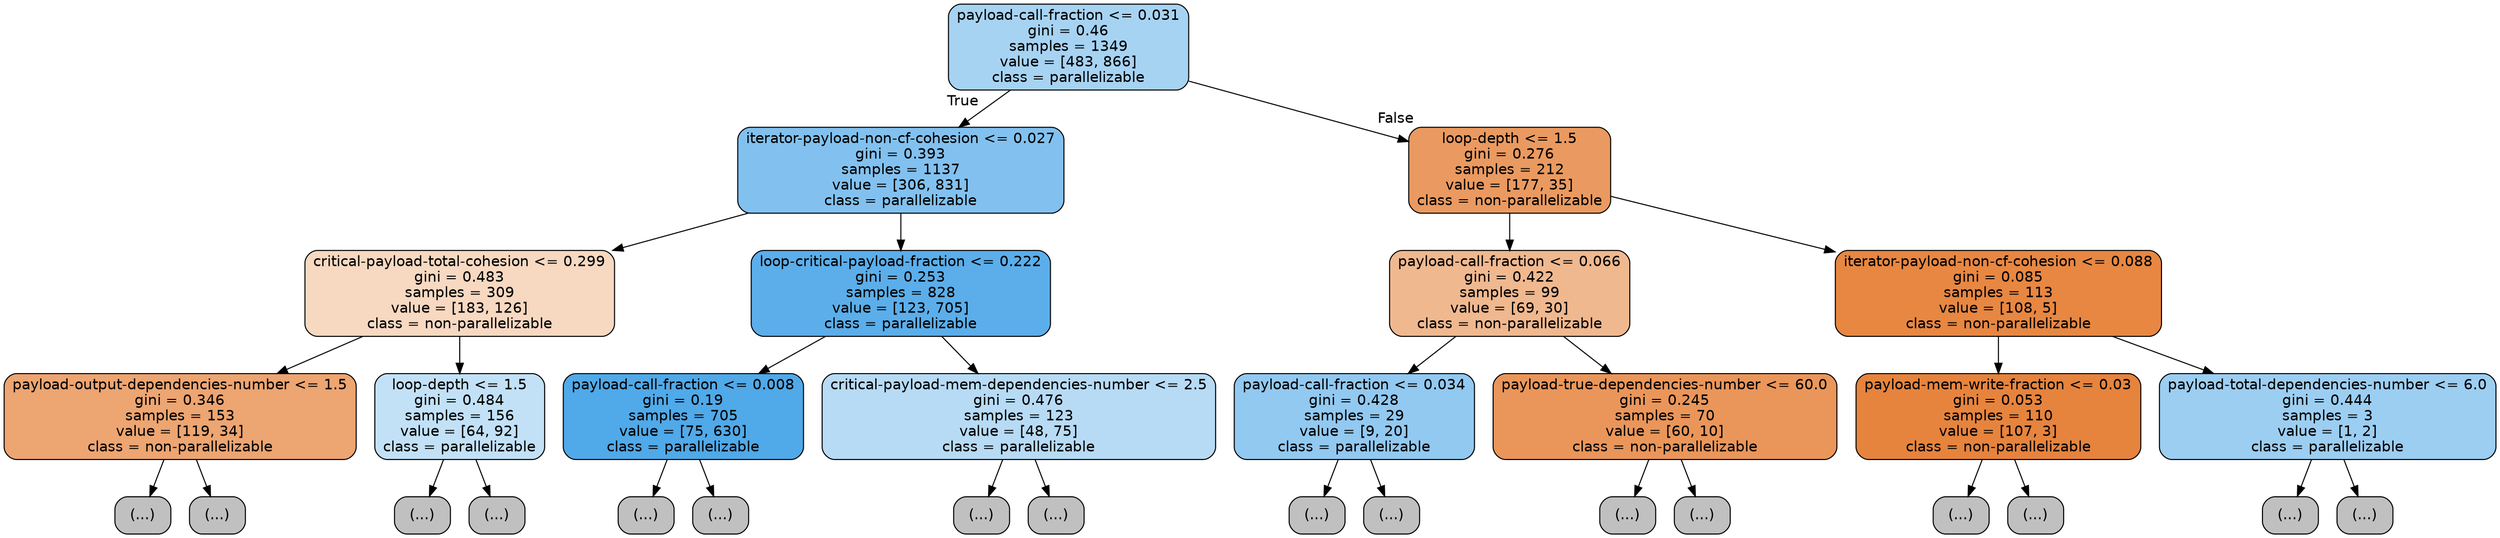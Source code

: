 digraph Tree {
node [shape=box, style="filled, rounded", color="black", fontname=helvetica] ;
edge [fontname=helvetica] ;
0 [label="payload-call-fraction <= 0.031\ngini = 0.46\nsamples = 1349\nvalue = [483, 866]\nclass = parallelizable", fillcolor="#399de571"] ;
1 [label="iterator-payload-non-cf-cohesion <= 0.027\ngini = 0.393\nsamples = 1137\nvalue = [306, 831]\nclass = parallelizable", fillcolor="#399de5a1"] ;
0 -> 1 [labeldistance=2.5, labelangle=45, headlabel="True"] ;
2 [label="critical-payload-total-cohesion <= 0.299\ngini = 0.483\nsamples = 309\nvalue = [183, 126]\nclass = non-parallelizable", fillcolor="#e581394f"] ;
1 -> 2 ;
3 [label="payload-output-dependencies-number <= 1.5\ngini = 0.346\nsamples = 153\nvalue = [119, 34]\nclass = non-parallelizable", fillcolor="#e58139b6"] ;
2 -> 3 ;
4 [label="(...)", fillcolor="#C0C0C0"] ;
3 -> 4 ;
31 [label="(...)", fillcolor="#C0C0C0"] ;
3 -> 31 ;
44 [label="loop-depth <= 1.5\ngini = 0.484\nsamples = 156\nvalue = [64, 92]\nclass = parallelizable", fillcolor="#399de54e"] ;
2 -> 44 ;
45 [label="(...)", fillcolor="#C0C0C0"] ;
44 -> 45 ;
50 [label="(...)", fillcolor="#C0C0C0"] ;
44 -> 50 ;
79 [label="loop-critical-payload-fraction <= 0.222\ngini = 0.253\nsamples = 828\nvalue = [123, 705]\nclass = parallelizable", fillcolor="#399de5d3"] ;
1 -> 79 ;
80 [label="payload-call-fraction <= 0.008\ngini = 0.19\nsamples = 705\nvalue = [75, 630]\nclass = parallelizable", fillcolor="#399de5e1"] ;
79 -> 80 ;
81 [label="(...)", fillcolor="#C0C0C0"] ;
80 -> 81 ;
186 [label="(...)", fillcolor="#C0C0C0"] ;
80 -> 186 ;
193 [label="critical-payload-mem-dependencies-number <= 2.5\ngini = 0.476\nsamples = 123\nvalue = [48, 75]\nclass = parallelizable", fillcolor="#399de55c"] ;
79 -> 193 ;
194 [label="(...)", fillcolor="#C0C0C0"] ;
193 -> 194 ;
213 [label="(...)", fillcolor="#C0C0C0"] ;
193 -> 213 ;
238 [label="loop-depth <= 1.5\ngini = 0.276\nsamples = 212\nvalue = [177, 35]\nclass = non-parallelizable", fillcolor="#e58139cd"] ;
0 -> 238 [labeldistance=2.5, labelangle=-45, headlabel="False"] ;
239 [label="payload-call-fraction <= 0.066\ngini = 0.422\nsamples = 99\nvalue = [69, 30]\nclass = non-parallelizable", fillcolor="#e5813990"] ;
238 -> 239 ;
240 [label="payload-call-fraction <= 0.034\ngini = 0.428\nsamples = 29\nvalue = [9, 20]\nclass = parallelizable", fillcolor="#399de58c"] ;
239 -> 240 ;
241 [label="(...)", fillcolor="#C0C0C0"] ;
240 -> 241 ;
242 [label="(...)", fillcolor="#C0C0C0"] ;
240 -> 242 ;
253 [label="payload-true-dependencies-number <= 60.0\ngini = 0.245\nsamples = 70\nvalue = [60, 10]\nclass = non-parallelizable", fillcolor="#e58139d4"] ;
239 -> 253 ;
254 [label="(...)", fillcolor="#C0C0C0"] ;
253 -> 254 ;
267 [label="(...)", fillcolor="#C0C0C0"] ;
253 -> 267 ;
270 [label="iterator-payload-non-cf-cohesion <= 0.088\ngini = 0.085\nsamples = 113\nvalue = [108, 5]\nclass = non-parallelizable", fillcolor="#e58139f3"] ;
238 -> 270 ;
271 [label="payload-mem-write-fraction <= 0.03\ngini = 0.053\nsamples = 110\nvalue = [107, 3]\nclass = non-parallelizable", fillcolor="#e58139f8"] ;
270 -> 271 ;
272 [label="(...)", fillcolor="#C0C0C0"] ;
271 -> 272 ;
273 [label="(...)", fillcolor="#C0C0C0"] ;
271 -> 273 ;
278 [label="payload-total-dependencies-number <= 6.0\ngini = 0.444\nsamples = 3\nvalue = [1, 2]\nclass = parallelizable", fillcolor="#399de57f"] ;
270 -> 278 ;
279 [label="(...)", fillcolor="#C0C0C0"] ;
278 -> 279 ;
280 [label="(...)", fillcolor="#C0C0C0"] ;
278 -> 280 ;
}